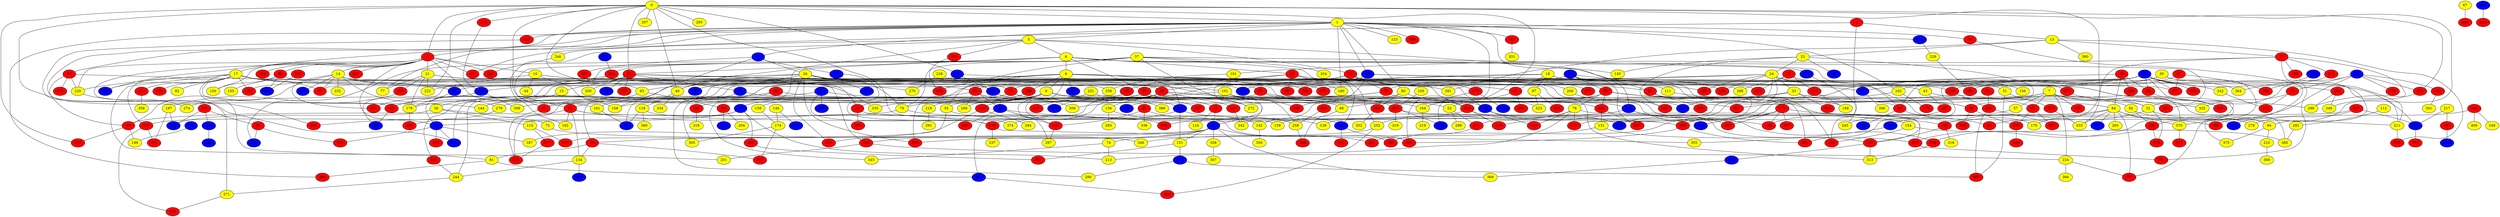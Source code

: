 graph {
0 [style = filled fillcolor = yellow];
1 [style = filled fillcolor = yellow];
2 [style = filled fillcolor = red];
3 [style = filled fillcolor = blue];
4 [style = filled fillcolor = red];
5 [style = filled fillcolor = yellow];
6 [style = filled fillcolor = yellow];
7 [style = filled fillcolor = yellow];
8 [style = filled fillcolor = yellow];
9 [style = filled fillcolor = yellow];
10 [style = filled fillcolor = yellow];
11 [style = filled fillcolor = red];
12 [style = filled fillcolor = red];
13 [style = filled fillcolor = yellow];
14 [style = filled fillcolor = yellow];
15 [style = filled fillcolor = yellow];
16 [style = filled fillcolor = red];
17 [style = filled fillcolor = yellow];
18 [style = filled fillcolor = yellow];
19 [style = filled fillcolor = red];
20 [style = filled fillcolor = red];
21 [style = filled fillcolor = yellow];
22 [style = filled fillcolor = red];
23 [style = filled fillcolor = yellow];
24 [style = filled fillcolor = yellow];
25 [style = filled fillcolor = blue];
26 [style = filled fillcolor = yellow];
27 [style = filled fillcolor = red];
28 [style = filled fillcolor = blue];
29 [style = filled fillcolor = red];
30 [style = filled fillcolor = red];
31 [style = filled fillcolor = red];
32 [style = filled fillcolor = yellow];
33 [style = filled fillcolor = yellow];
34 [style = filled fillcolor = red];
35 [style = filled fillcolor = red];
36 [style = filled fillcolor = yellow];
37 [style = filled fillcolor = yellow];
38 [style = filled fillcolor = blue];
39 [style = filled fillcolor = blue];
40 [style = filled fillcolor = red];
41 [style = filled fillcolor = red];
42 [style = filled fillcolor = blue];
43 [style = filled fillcolor = yellow];
44 [style = filled fillcolor = yellow];
45 [style = filled fillcolor = red];
46 [style = filled fillcolor = blue];
47 [style = filled fillcolor = blue];
48 [style = filled fillcolor = blue];
49 [style = filled fillcolor = yellow];
50 [style = filled fillcolor = yellow];
51 [style = filled fillcolor = yellow];
52 [style = filled fillcolor = yellow];
53 [style = filled fillcolor = blue];
54 [style = filled fillcolor = blue];
55 [style = filled fillcolor = yellow];
56 [style = filled fillcolor = red];
57 [style = filled fillcolor = yellow];
58 [style = filled fillcolor = red];
59 [style = filled fillcolor = red];
60 [style = filled fillcolor = red];
61 [style = filled fillcolor = red];
62 [style = filled fillcolor = red];
63 [style = filled fillcolor = red];
64 [style = filled fillcolor = blue];
65 [style = filled fillcolor = blue];
66 [style = filled fillcolor = blue];
67 [style = filled fillcolor = yellow];
68 [style = filled fillcolor = yellow];
69 [style = filled fillcolor = red];
70 [style = filled fillcolor = red];
71 [style = filled fillcolor = red];
72 [style = filled fillcolor = yellow];
73 [style = filled fillcolor = red];
74 [style = filled fillcolor = yellow];
75 [style = filled fillcolor = blue];
76 [style = filled fillcolor = red];
77 [style = filled fillcolor = yellow];
78 [style = filled fillcolor = yellow];
79 [style = filled fillcolor = yellow];
80 [style = filled fillcolor = yellow];
81 [style = filled fillcolor = yellow];
82 [style = filled fillcolor = yellow];
83 [style = filled fillcolor = red];
84 [style = filled fillcolor = yellow];
85 [style = filled fillcolor = blue];
86 [style = filled fillcolor = red];
87 [style = filled fillcolor = red];
88 [style = filled fillcolor = red];
89 [style = filled fillcolor = red];
90 [style = filled fillcolor = red];
91 [style = filled fillcolor = red];
92 [style = filled fillcolor = yellow];
93 [style = filled fillcolor = yellow];
94 [style = filled fillcolor = yellow];
95 [style = filled fillcolor = red];
96 [style = filled fillcolor = red];
97 [style = filled fillcolor = yellow];
98 [style = filled fillcolor = red];
99 [style = filled fillcolor = red];
100 [style = filled fillcolor = blue];
101 [style = filled fillcolor = yellow];
102 [style = filled fillcolor = yellow];
103 [style = filled fillcolor = red];
104 [style = filled fillcolor = red];
105 [style = filled fillcolor = yellow];
106 [style = filled fillcolor = red];
107 [style = filled fillcolor = red];
108 [style = filled fillcolor = red];
109 [style = filled fillcolor = yellow];
110 [style = filled fillcolor = red];
111 [style = filled fillcolor = yellow];
112 [style = filled fillcolor = yellow];
113 [style = filled fillcolor = red];
114 [style = filled fillcolor = blue];
115 [style = filled fillcolor = yellow];
116 [style = filled fillcolor = blue];
117 [style = filled fillcolor = red];
118 [style = filled fillcolor = yellow];
119 [style = filled fillcolor = blue];
120 [style = filled fillcolor = red];
121 [style = filled fillcolor = blue];
122 [style = filled fillcolor = red];
123 [style = filled fillcolor = yellow];
124 [style = filled fillcolor = yellow];
125 [style = filled fillcolor = red];
126 [style = filled fillcolor = red];
127 [style = filled fillcolor = red];
128 [style = filled fillcolor = red];
129 [style = filled fillcolor = yellow];
130 [style = filled fillcolor = red];
131 [style = filled fillcolor = yellow];
132 [style = filled fillcolor = red];
133 [style = filled fillcolor = blue];
134 [style = filled fillcolor = yellow];
135 [style = filled fillcolor = red];
136 [style = filled fillcolor = yellow];
137 [style = filled fillcolor = blue];
138 [style = filled fillcolor = red];
139 [style = filled fillcolor = red];
140 [style = filled fillcolor = red];
141 [style = filled fillcolor = blue];
142 [style = filled fillcolor = yellow];
143 [style = filled fillcolor = red];
144 [style = filled fillcolor = yellow];
145 [style = filled fillcolor = yellow];
146 [style = filled fillcolor = red];
147 [style = filled fillcolor = red];
148 [style = filled fillcolor = yellow];
149 [style = filled fillcolor = yellow];
150 [style = filled fillcolor = yellow];
151 [style = filled fillcolor = yellow];
152 [style = filled fillcolor = red];
153 [style = filled fillcolor = red];
154 [style = filled fillcolor = yellow];
155 [style = filled fillcolor = yellow];
156 [style = filled fillcolor = yellow];
157 [style = filled fillcolor = red];
158 [style = filled fillcolor = yellow];
159 [style = filled fillcolor = yellow];
160 [style = filled fillcolor = red];
161 [style = filled fillcolor = yellow];
162 [style = filled fillcolor = blue];
163 [style = filled fillcolor = blue];
164 [style = filled fillcolor = yellow];
165 [style = filled fillcolor = red];
166 [style = filled fillcolor = red];
167 [style = filled fillcolor = red];
168 [style = filled fillcolor = red];
169 [style = filled fillcolor = red];
170 [style = filled fillcolor = yellow];
171 [style = filled fillcolor = blue];
172 [style = filled fillcolor = red];
173 [style = filled fillcolor = red];
174 [style = filled fillcolor = yellow];
175 [style = filled fillcolor = blue];
176 [style = filled fillcolor = blue];
177 [style = filled fillcolor = red];
178 [style = filled fillcolor = yellow];
179 [style = filled fillcolor = red];
180 [style = filled fillcolor = yellow];
181 [style = filled fillcolor = red];
182 [style = filled fillcolor = red];
183 [style = filled fillcolor = red];
184 [style = filled fillcolor = red];
185 [style = filled fillcolor = red];
186 [style = filled fillcolor = red];
187 [style = filled fillcolor = yellow];
188 [style = filled fillcolor = yellow];
189 [style = filled fillcolor = red];
190 [style = filled fillcolor = red];
191 [style = filled fillcolor = yellow];
192 [style = filled fillcolor = yellow];
193 [style = filled fillcolor = blue];
194 [style = filled fillcolor = red];
195 [style = filled fillcolor = blue];
196 [style = filled fillcolor = blue];
197 [style = filled fillcolor = yellow];
198 [style = filled fillcolor = red];
199 [style = filled fillcolor = red];
200 [style = filled fillcolor = yellow];
201 [style = filled fillcolor = yellow];
202 [style = filled fillcolor = red];
203 [style = filled fillcolor = red];
204 [style = filled fillcolor = yellow];
205 [style = filled fillcolor = blue];
206 [style = filled fillcolor = red];
207 [style = filled fillcolor = yellow];
208 [style = filled fillcolor = red];
209 [style = filled fillcolor = yellow];
210 [style = filled fillcolor = yellow];
211 [style = filled fillcolor = yellow];
212 [style = filled fillcolor = red];
213 [style = filled fillcolor = yellow];
214 [style = filled fillcolor = red];
215 [style = filled fillcolor = red];
216 [style = filled fillcolor = red];
217 [style = filled fillcolor = yellow];
218 [style = filled fillcolor = yellow];
219 [style = filled fillcolor = yellow];
220 [style = filled fillcolor = yellow];
221 [style = filled fillcolor = red];
222 [style = filled fillcolor = yellow];
223 [style = filled fillcolor = red];
224 [style = filled fillcolor = yellow];
225 [style = filled fillcolor = red];
226 [style = filled fillcolor = red];
227 [style = filled fillcolor = red];
228 [style = filled fillcolor = yellow];
229 [style = filled fillcolor = blue];
230 [style = filled fillcolor = red];
231 [style = filled fillcolor = yellow];
232 [style = filled fillcolor = yellow];
233 [style = filled fillcolor = red];
234 [style = filled fillcolor = red];
235 [style = filled fillcolor = blue];
236 [style = filled fillcolor = red];
237 [style = filled fillcolor = yellow];
238 [style = filled fillcolor = yellow];
239 [style = filled fillcolor = red];
240 [style = filled fillcolor = blue];
241 [style = filled fillcolor = red];
242 [style = filled fillcolor = yellow];
243 [style = filled fillcolor = red];
244 [style = filled fillcolor = yellow];
245 [style = filled fillcolor = yellow];
246 [style = filled fillcolor = yellow];
247 [style = filled fillcolor = blue];
248 [style = filled fillcolor = red];
249 [style = filled fillcolor = yellow];
250 [style = filled fillcolor = red];
251 [style = filled fillcolor = red];
252 [style = filled fillcolor = yellow];
253 [style = filled fillcolor = red];
254 [style = filled fillcolor = red];
255 [style = filled fillcolor = red];
256 [style = filled fillcolor = yellow];
257 [style = filled fillcolor = red];
258 [style = filled fillcolor = yellow];
259 [style = filled fillcolor = blue];
260 [style = filled fillcolor = blue];
261 [style = filled fillcolor = red];
262 [style = filled fillcolor = red];
263 [style = filled fillcolor = red];
264 [style = filled fillcolor = red];
265 [style = filled fillcolor = yellow];
266 [style = filled fillcolor = red];
267 [style = filled fillcolor = blue];
268 [style = filled fillcolor = blue];
269 [style = filled fillcolor = yellow];
270 [style = filled fillcolor = yellow];
271 [style = filled fillcolor = yellow];
272 [style = filled fillcolor = yellow];
273 [style = filled fillcolor = blue];
274 [style = filled fillcolor = yellow];
275 [style = filled fillcolor = red];
276 [style = filled fillcolor = red];
277 [style = filled fillcolor = red];
278 [style = filled fillcolor = yellow];
279 [style = filled fillcolor = yellow];
280 [style = filled fillcolor = red];
281 [style = filled fillcolor = red];
282 [style = filled fillcolor = red];
283 [style = filled fillcolor = yellow];
284 [style = filled fillcolor = yellow];
285 [style = filled fillcolor = yellow];
286 [style = filled fillcolor = red];
287 [style = filled fillcolor = blue];
288 [style = filled fillcolor = yellow];
289 [style = filled fillcolor = yellow];
290 [style = filled fillcolor = yellow];
291 [style = filled fillcolor = yellow];
292 [style = filled fillcolor = yellow];
293 [style = filled fillcolor = red];
294 [style = filled fillcolor = red];
295 [style = filled fillcolor = red];
296 [style = filled fillcolor = blue];
297 [style = filled fillcolor = yellow];
298 [style = filled fillcolor = red];
299 [style = filled fillcolor = yellow];
300 [style = filled fillcolor = yellow];
301 [style = filled fillcolor = blue];
302 [style = filled fillcolor = red];
303 [style = filled fillcolor = red];
304 [style = filled fillcolor = red];
305 [style = filled fillcolor = yellow];
306 [style = filled fillcolor = yellow];
307 [style = filled fillcolor = red];
308 [style = filled fillcolor = yellow];
309 [style = filled fillcolor = red];
310 [style = filled fillcolor = blue];
311 [style = filled fillcolor = red];
312 [style = filled fillcolor = blue];
313 [style = filled fillcolor = yellow];
314 [style = filled fillcolor = blue];
315 [style = filled fillcolor = red];
316 [style = filled fillcolor = yellow];
317 [style = filled fillcolor = red];
318 [style = filled fillcolor = yellow];
319 [style = filled fillcolor = yellow];
320 [style = filled fillcolor = blue];
321 [style = filled fillcolor = blue];
322 [style = filled fillcolor = red];
323 [style = filled fillcolor = yellow];
324 [style = filled fillcolor = red];
325 [style = filled fillcolor = red];
326 [style = filled fillcolor = red];
327 [style = filled fillcolor = red];
328 [style = filled fillcolor = blue];
329 [style = filled fillcolor = blue];
330 [style = filled fillcolor = red];
331 [style = filled fillcolor = yellow];
332 [style = filled fillcolor = yellow];
333 [style = filled fillcolor = yellow];
334 [style = filled fillcolor = yellow];
335 [style = filled fillcolor = yellow];
336 [style = filled fillcolor = yellow];
337 [style = filled fillcolor = red];
338 [style = filled fillcolor = blue];
339 [style = filled fillcolor = red];
340 [style = filled fillcolor = blue];
341 [style = filled fillcolor = red];
342 [style = filled fillcolor = yellow];
343 [style = filled fillcolor = red];
344 [style = filled fillcolor = blue];
345 [style = filled fillcolor = yellow];
346 [style = filled fillcolor = yellow];
347 [style = filled fillcolor = red];
348 [style = filled fillcolor = yellow];
349 [style = filled fillcolor = red];
350 [style = filled fillcolor = yellow];
351 [style = filled fillcolor = blue];
352 [style = filled fillcolor = yellow];
353 [style = filled fillcolor = red];
354 [style = filled fillcolor = yellow];
355 [style = filled fillcolor = yellow];
356 [style = filled fillcolor = yellow];
357 [style = filled fillcolor = red];
358 [style = filled fillcolor = yellow];
359 [style = filled fillcolor = red];
360 [style = filled fillcolor = yellow];
361 [style = filled fillcolor = yellow];
362 [style = filled fillcolor = red];
363 [style = filled fillcolor = blue];
364 [style = filled fillcolor = yellow];
365 [style = filled fillcolor = red];
366 [style = filled fillcolor = yellow];
367 [style = filled fillcolor = yellow];
368 [style = filled fillcolor = red];
369 [style = filled fillcolor = yellow];
370 [style = filled fillcolor = yellow];
371 [style = filled fillcolor = red];
372 [style = filled fillcolor = red];
373 [style = filled fillcolor = red];
374 [style = filled fillcolor = yellow];
375 [style = filled fillcolor = yellow];
376 [style = filled fillcolor = blue];
377 [style = filled fillcolor = red];
378 [style = filled fillcolor = red];
379 [style = filled fillcolor = blue];
380 [style = filled fillcolor = yellow];
381 [style = filled fillcolor = red];
382 [style = filled fillcolor = blue];
383 [style = filled fillcolor = red];
384 [style = filled fillcolor = red];
385 [style = filled fillcolor = yellow];
386 [style = filled fillcolor = red];
387 [style = filled fillcolor = red];
388 [style = filled fillcolor = yellow];
389 [style = filled fillcolor = yellow];
390 [style = filled fillcolor = blue];
391 [style = filled fillcolor = yellow];
392 [style = filled fillcolor = red];
393 [style = filled fillcolor = red];
394 [style = filled fillcolor = red];
395 [style = filled fillcolor = red];
396 [style = filled fillcolor = red];
397 [style = filled fillcolor = blue];
398 [style = filled fillcolor = red];
399 [style = filled fillcolor = blue];
400 [style = filled fillcolor = yellow];
401 [style = filled fillcolor = red];
402 [style = filled fillcolor = red];
0 -- 22;
0 -- 11;
0 -- 2;
0 -- 1;
0 -- 49;
0 -- 75;
0 -- 93;
0 -- 116;
0 -- 120;
0 -- 159;
0 -- 172;
0 -- 207;
0 -- 222;
0 -- 225;
0 -- 285;
0 -- 314;
0 -- 333;
0 -- 398;
1 -- 2;
1 -- 3;
1 -- 5;
1 -- 20;
1 -- 46;
1 -- 60;
1 -- 76;
1 -- 77;
1 -- 80;
1 -- 102;
1 -- 123;
1 -- 164;
1 -- 180;
1 -- 189;
1 -- 193;
1 -- 212;
1 -- 266;
1 -- 315;
1 -- 338;
1 -- 394;
2 -- 10;
2 -- 14;
2 -- 17;
2 -- 19;
2 -- 21;
2 -- 39;
2 -- 88;
2 -- 150;
2 -- 161;
2 -- 169;
2 -- 220;
2 -- 239;
2 -- 261;
2 -- 386;
3 -- 26;
3 -- 109;
3 -- 175;
3 -- 317;
4 -- 13;
4 -- 19;
4 -- 234;
5 -- 6;
5 -- 12;
5 -- 49;
5 -- 145;
5 -- 192;
5 -- 206;
5 -- 246;
6 -- 8;
6 -- 11;
6 -- 29;
6 -- 30;
6 -- 32;
6 -- 91;
6 -- 138;
6 -- 176;
6 -- 296;
6 -- 305;
7 -- 32;
7 -- 57;
7 -- 62;
7 -- 91;
7 -- 198;
7 -- 224;
7 -- 370;
7 -- 381;
7 -- 385;
8 -- 9;
8 -- 20;
8 -- 108;
8 -- 114;
8 -- 116;
8 -- 137;
8 -- 141;
8 -- 146;
8 -- 166;
8 -- 180;
8 -- 194;
8 -- 288;
8 -- 339;
8 -- 395;
9 -- 25;
9 -- 32;
9 -- 55;
9 -- 68;
9 -- 83;
9 -- 147;
9 -- 158;
9 -- 161;
9 -- 269;
9 -- 297;
9 -- 347;
9 -- 389;
10 -- 16;
10 -- 109;
10 -- 44;
10 -- 42;
10 -- 399;
11 -- 15;
11 -- 39;
11 -- 85;
11 -- 101;
11 -- 126;
11 -- 127;
11 -- 169;
11 -- 200;
11 -- 259;
11 -- 313;
11 -- 397;
12 -- 16;
12 -- 35;
12 -- 41;
12 -- 51;
12 -- 73;
12 -- 215;
12 -- 275;
12 -- 327;
13 -- 23;
13 -- 27;
13 -- 326;
13 -- 380;
13 -- 391;
14 -- 35;
14 -- 63;
14 -- 64;
14 -- 90;
14 -- 232;
14 -- 278;
14 -- 299;
14 -- 335;
14 -- 353;
14 -- 377;
15 -- 36;
16 -- 22;
16 -- 52;
16 -- 114;
16 -- 126;
16 -- 136;
16 -- 157;
16 -- 196;
16 -- 272;
16 -- 287;
16 -- 308;
17 -- 35;
17 -- 66;
17 -- 81;
17 -- 82;
17 -- 95;
17 -- 113;
17 -- 143;
17 -- 144;
17 -- 152;
17 -- 186;
17 -- 201;
17 -- 220;
17 -- 256;
17 -- 312;
17 -- 338;
18 -- 41;
18 -- 95;
18 -- 97;
18 -- 234;
18 -- 262;
18 -- 401;
20 -- 110;
20 -- 295;
20 -- 362;
21 -- 71;
21 -- 77;
21 -- 83;
21 -- 106;
21 -- 168;
21 -- 178;
21 -- 222;
22 -- 134;
22 -- 192;
22 -- 215;
22 -- 282;
22 -- 394;
23 -- 24;
23 -- 98;
23 -- 145;
23 -- 260;
23 -- 302;
24 -- 33;
24 -- 43;
24 -- 93;
24 -- 132;
24 -- 138;
24 -- 156;
24 -- 211;
24 -- 216;
24 -- 255;
24 -- 311;
26 -- 49;
26 -- 58;
26 -- 79;
26 -- 111;
26 -- 143;
26 -- 171;
26 -- 255;
26 -- 357;
26 -- 395;
25 -- 39;
25 -- 152;
25 -- 213;
25 -- 359;
27 -- 96;
27 -- 130;
27 -- 191;
27 -- 214;
27 -- 293;
27 -- 299;
28 -- 149;
29 -- 30;
29 -- 47;
29 -- 53;
29 -- 160;
29 -- 209;
29 -- 257;
29 -- 310;
30 -- 31;
30 -- 139;
31 -- 53;
31 -- 124;
32 -- 94;
32 -- 160;
32 -- 276;
33 -- 62;
33 -- 109;
33 -- 42;
33 -- 183;
34 -- 103;
34 -- 211;
34 -- 227;
34 -- 288;
36 -- 72;
36 -- 115;
36 -- 382;
38 -- 47;
38 -- 73;
38 -- 86;
38 -- 89;
38 -- 91;
38 -- 102;
38 -- 203;
38 -- 241;
38 -- 242;
38 -- 264;
38 -- 364;
38 -- 377;
38 -- 401;
37 -- 55;
37 -- 66;
37 -- 79;
37 -- 86;
37 -- 104;
37 -- 252;
37 -- 272;
37 -- 354;
39 -- 116;
39 -- 187;
39 -- 253;
39 -- 322;
40 -- 84;
40 -- 89;
40 -- 328;
40 -- 330;
41 -- 52;
41 -- 294;
43 -- 92;
43 -- 167;
45 -- 146;
45 -- 310;
45 -- 336;
46 -- 71;
46 -- 117;
46 -- 170;
46 -- 227;
46 -- 251;
46 -- 298;
46 -- 321;
47 -- 306;
48 -- 70;
48 -- 120;
48 -- 135;
48 -- 140;
48 -- 230;
48 -- 362;
49 -- 118;
49 -- 334;
50 -- 94;
50 -- 194;
50 -- 312;
50 -- 375;
51 -- 223;
51 -- 387;
52 -- 289;
52 -- 311;
53 -- 58;
53 -- 74;
53 -- 151;
53 -- 168;
53 -- 281;
53 -- 357;
53 -- 358;
53 -- 369;
54 -- 56;
54 -- 121;
54 -- 226;
54 -- 244;
54 -- 277;
55 -- 125;
55 -- 258;
56 -- 68;
56 -- 78;
56 -- 84;
56 -- 128;
56 -- 142;
56 -- 181;
56 -- 188;
57 -- 245;
58 -- 81;
58 -- 134;
58 -- 208;
59 -- 69;
59 -- 162;
59 -- 382;
60 -- 90;
60 -- 220;
60 -- 270;
60 -- 373;
61 -- 221;
62 -- 153;
62 -- 307;
63 -- 98;
63 -- 233;
63 -- 325;
65 -- 104;
66 -- 178;
67 -- 402;
68 -- 286;
69 -- 296;
69 -- 322;
70 -- 254;
70 -- 332;
71 -- 86;
71 -- 144;
72 -- 346;
73 -- 79;
73 -- 98;
73 -- 263;
73 -- 300;
74 -- 213;
74 -- 345;
75 -- 132;
75 -- 229;
75 -- 267;
76 -- 370;
78 -- 110;
78 -- 122;
78 -- 213;
78 -- 241;
78 -- 252;
79 -- 90;
79 -- 182;
80 -- 263;
80 -- 323;
80 -- 390;
81 -- 266;
81 -- 287;
83 -- 309;
83 -- 393;
84 -- 100;
84 -- 170;
84 -- 265;
84 -- 277;
84 -- 301;
84 -- 333;
84 -- 370;
84 -- 398;
85 -- 137;
85 -- 144;
86 -- 96;
86 -- 268;
87 -- 304;
87 -- 368;
87 -- 377;
88 -- 150;
88 -- 155;
88 -- 240;
88 -- 267;
89 -- 280;
90 -- 149;
90 -- 225;
91 -- 325;
92 -- 230;
92 -- 279;
93 -- 99;
93 -- 169;
94 -- 210;
94 -- 375;
95 -- 119;
95 -- 121;
95 -- 248;
95 -- 269;
97 -- 323;
97 -- 365;
98 -- 153;
98 -- 349;
99 -- 163;
99 -- 204;
101 -- 128;
101 -- 258;
101 -- 298;
101 -- 345;
102 -- 173;
102 -- 281;
103 -- 188;
104 -- 222;
104 -- 235;
104 -- 262;
104 -- 391;
105 -- 233;
106 -- 197;
107 -- 129;
107 -- 259;
107 -- 279;
108 -- 218;
111 -- 332;
112 -- 292;
113 -- 356;
114 -- 122;
114 -- 344;
115 -- 125;
115 -- 177;
117 -- 280;
118 -- 129;
118 -- 321;
118 -- 360;
119 -- 146;
119 -- 199;
119 -- 250;
120 -- 348;
121 -- 159;
121 -- 181;
121 -- 303;
126 -- 216;
126 -- 282;
126 -- 328;
128 -- 131;
128 -- 226;
131 -- 241;
131 -- 346;
133 -- 164;
133 -- 178;
133 -- 195;
133 -- 374;
134 -- 244;
134 -- 329;
136 -- 142;
136 -- 283;
137 -- 151;
137 -- 154;
137 -- 374;
139 -- 187;
139 -- 284;
140 -- 361;
142 -- 350;
146 -- 297;
147 -- 342;
148 -- 174;
148 -- 379;
151 -- 247;
151 -- 384;
152 -- 324;
152 -- 371;
153 -- 184;
154 -- 234;
154 -- 385;
158 -- 174;
160 -- 181;
160 -- 318;
161 -- 321;
162 -- 363;
164 -- 219;
165 -- 249;
165 -- 376;
165 -- 400;
166 -- 244;
167 -- 182;
168 -- 201;
168 -- 224;
169 -- 399;
172 -- 235;
174 -- 208;
174 -- 305;
175 -- 215;
176 -- 245;
177 -- 325;
178 -- 383;
179 -- 182;
179 -- 211;
179 -- 250;
179 -- 303;
179 -- 337;
179 -- 344;
181 -- 205;
181 -- 313;
185 -- 274;
185 -- 290;
185 -- 381;
190 -- 240;
191 -- 256;
193 -- 228;
194 -- 221;
197 -- 371;
197 -- 382;
202 -- 258;
205 -- 369;
206 -- 339;
209 -- 302;
210 -- 388;
211 -- 326;
212 -- 271;
214 -- 368;
215 -- 237;
215 -- 355;
217 -- 243;
217 -- 259;
218 -- 291;
220 -- 274;
221 -- 307;
221 -- 387;
223 -- 333;
224 -- 277;
224 -- 366;
228 -- 304;
230 -- 236;
230 -- 276;
231 -- 236;
231 -- 278;
233 -- 314;
233 -- 319;
233 -- 376;
235 -- 308;
235 -- 353;
236 -- 313;
238 -- 270;
238 -- 342;
241 -- 293;
242 -- 254;
243 -- 320;
244 -- 271;
246 -- 261;
247 -- 290;
247 -- 387;
248 -- 316;
250 -- 393;
250 -- 401;
251 -- 335;
252 -- 395;
252 -- 396;
258 -- 286;
259 -- 378;
263 -- 352;
264 -- 299;
264 -- 348;
267 -- 300;
271 -- 324;
273 -- 364;
275 -- 351;
275 -- 393;
278 -- 383;
287 -- 396;
292 -- 385;
301 -- 355;
310 -- 341;
310 -- 392;
311 -- 392;
315 -- 331;
340 -- 343;
358 -- 367;
359 -- 384;
370 -- 372;
}

